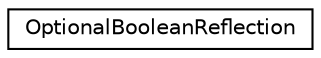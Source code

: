 digraph "Graphical Class Hierarchy"
{
 // LATEX_PDF_SIZE
  edge [fontname="Helvetica",fontsize="10",labelfontname="Helvetica",labelfontsize="10"];
  node [fontname="Helvetica",fontsize="10",shape=record];
  rankdir="LR";
  Node0 [label="OptionalBooleanReflection",height=0.2,width=0.4,color="black", fillcolor="white", style="filled",URL="$classGoogle_1_1OrTools_1_1Util_1_1OptionalBooleanReflection.html",tooltip="Holder for reflection information generated from ortools/util/optional_boolean.proto"];
}
